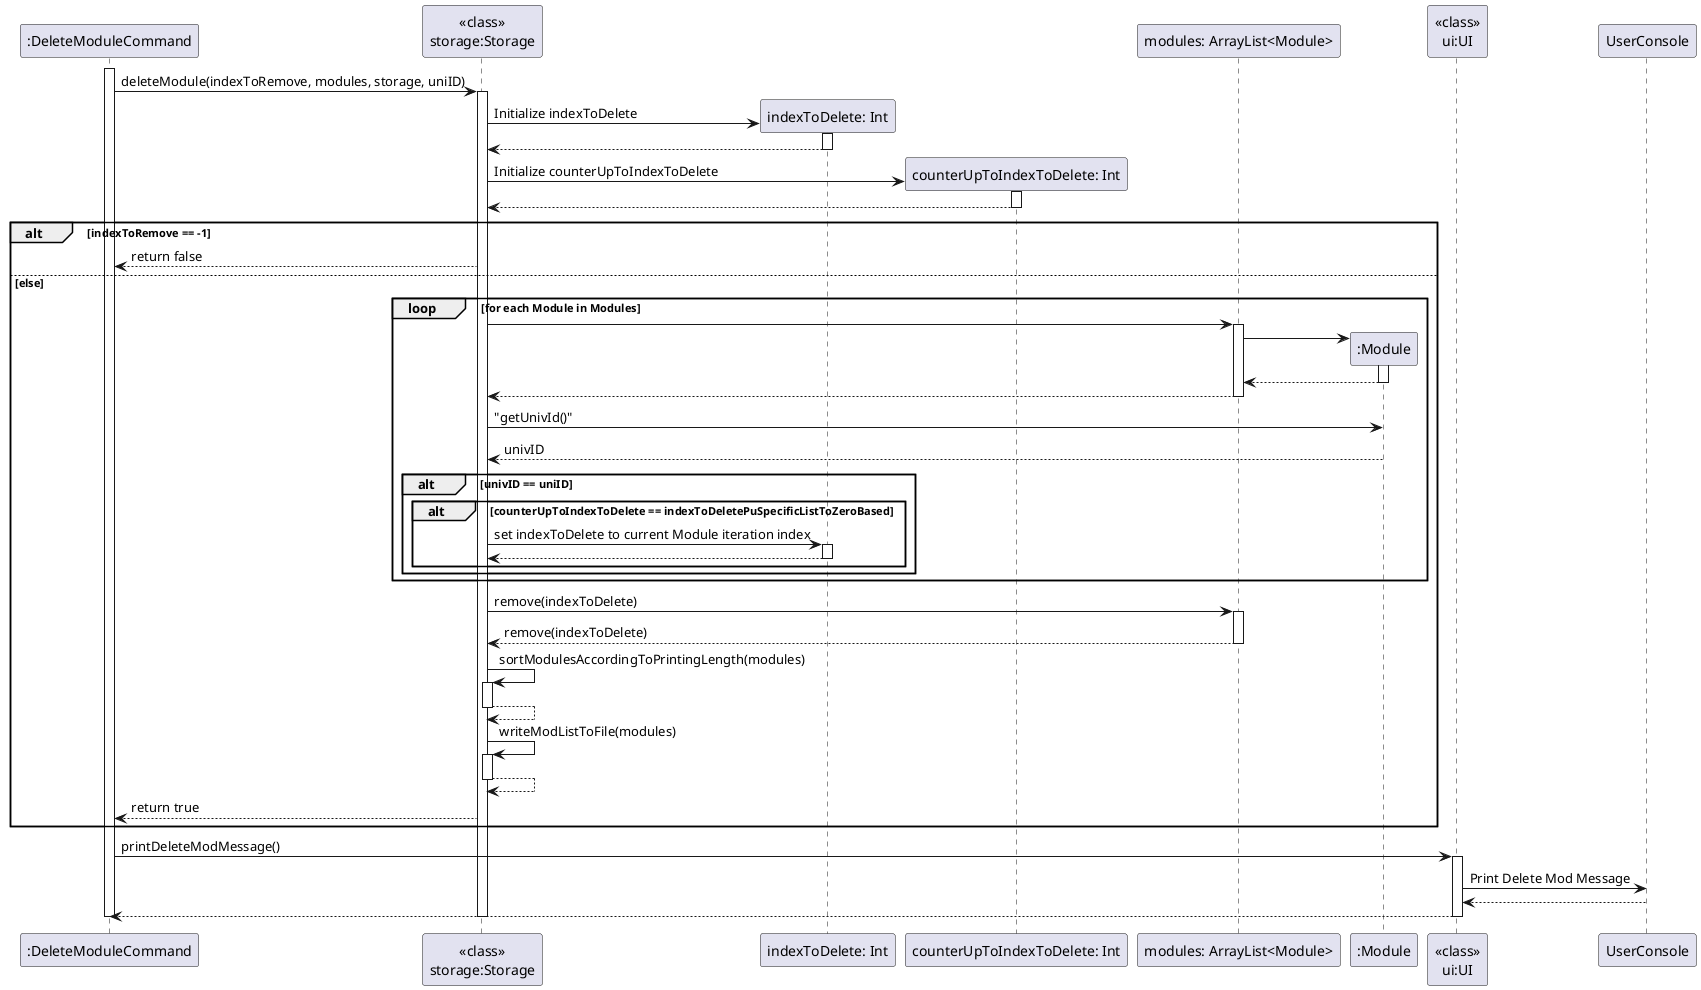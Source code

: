@startuml
'https://plantuml.com/sequence-diagram

activate ":DeleteModuleCommand"

":DeleteModuleCommand" -> "<<class>>\nstorage:Storage" : deleteModule(indexToRemove, modules, storage, uniID)
activate "<<class>>\nstorage:Storage"

create "indexToDelete: Int"
"<<class>>\nstorage:Storage" -> "indexToDelete: Int": Initialize indexToDelete
activate "indexToDelete: Int"
"<<class>>\nstorage:Storage" <-- "indexToDelete: Int"
deactivate "indexToDelete: Int"

create "counterUpToIndexToDelete: Int"
"<<class>>\nstorage:Storage" -> "counterUpToIndexToDelete: Int": Initialize counterUpToIndexToDelete
activate "counterUpToIndexToDelete: Int"
"<<class>>\nstorage:Storage" <-- "counterUpToIndexToDelete: Int"
deactivate "counterUpToIndexToDelete: Int"

alt indexToRemove == -1
"<<class>>\nstorage:Storage" --> ":DeleteModuleCommand" : return false
else else
    loop for each Module in Modules

        "<<class>>\nstorage:Storage" -> "modules: ArrayList<Module>"
         activate "modules: ArrayList<Module>"
         create ":Module"
         "modules: ArrayList<Module>" -> ":Module"
         activate ":Module"
         "modules: ArrayList<Module>" <-- ":Module"
         deactivate ":Module"

         "<<class>>\nstorage:Storage" <-- "modules: ArrayList<Module>"
         deactivate "modules: ArrayList<Module>"

        "<<class>>\nstorage:Storage" -> ":Module" : "getUnivId()"
        "<<class>>\nstorage:Storage" <-- ":Module" : univID

        alt univID == uniID
            alt counterUpToIndexToDelete == indexToDeletePuSpecificListToZeroBased
                "<<class>>\nstorage:Storage" -> "indexToDelete: Int": set indexToDelete to current Module iteration index
                activate "indexToDelete: Int"
                "<<class>>\nstorage:Storage" <-- "indexToDelete: Int"
                deactivate "indexToDelete: Int"

            end
        end
    end

   "<<class>>\nstorage:Storage" -> "modules: ArrayList<Module>" : remove(indexToDelete)
    activate "modules: ArrayList<Module>"
    "<<class>>\nstorage:Storage" <-- "modules: ArrayList<Module>" : remove(indexToDelete)
    deactivate "modules: ArrayList<Module>"
     "<<class>>\nstorage:Storage" -> "<<class>>\nstorage:Storage": sortModulesAccordingToPrintingLength(modules)
    activate "<<class>>\nstorage:Storage"
        "<<class>>\nstorage:Storage" --> "<<class>>\nstorage:Storage"
        deactivate "<<class>>\nstorage:Storage"

     "<<class>>\nstorage:Storage" -> "<<class>>\nstorage:Storage": writeModListToFile(modules)
    activate "<<class>>\nstorage:Storage"
        "<<class>>\nstorage:Storage" --> "<<class>>\nstorage:Storage"
        deactivate "<<class>>\nstorage:Storage"

    "<<class>>\nstorage:Storage" --> ":DeleteModuleCommand" : return true

end
":DeleteModuleCommand" -> "<<class>>\nui:UI" : printDeleteModMessage()
activate "<<class>>\nui:UI"

"<<class>>\nui:UI" -> UserConsole : Print Delete Mod Message
"<<class>>\nui:UI" <-- UserConsole
":DeleteModuleCommand" <-- "<<class>>\nui:UI"
deactivate "<<class>>\nui:UI"

deactivate "<<class>>\nstorage:Storage"

deactivate ":DeleteModuleCommand"
@enduml


